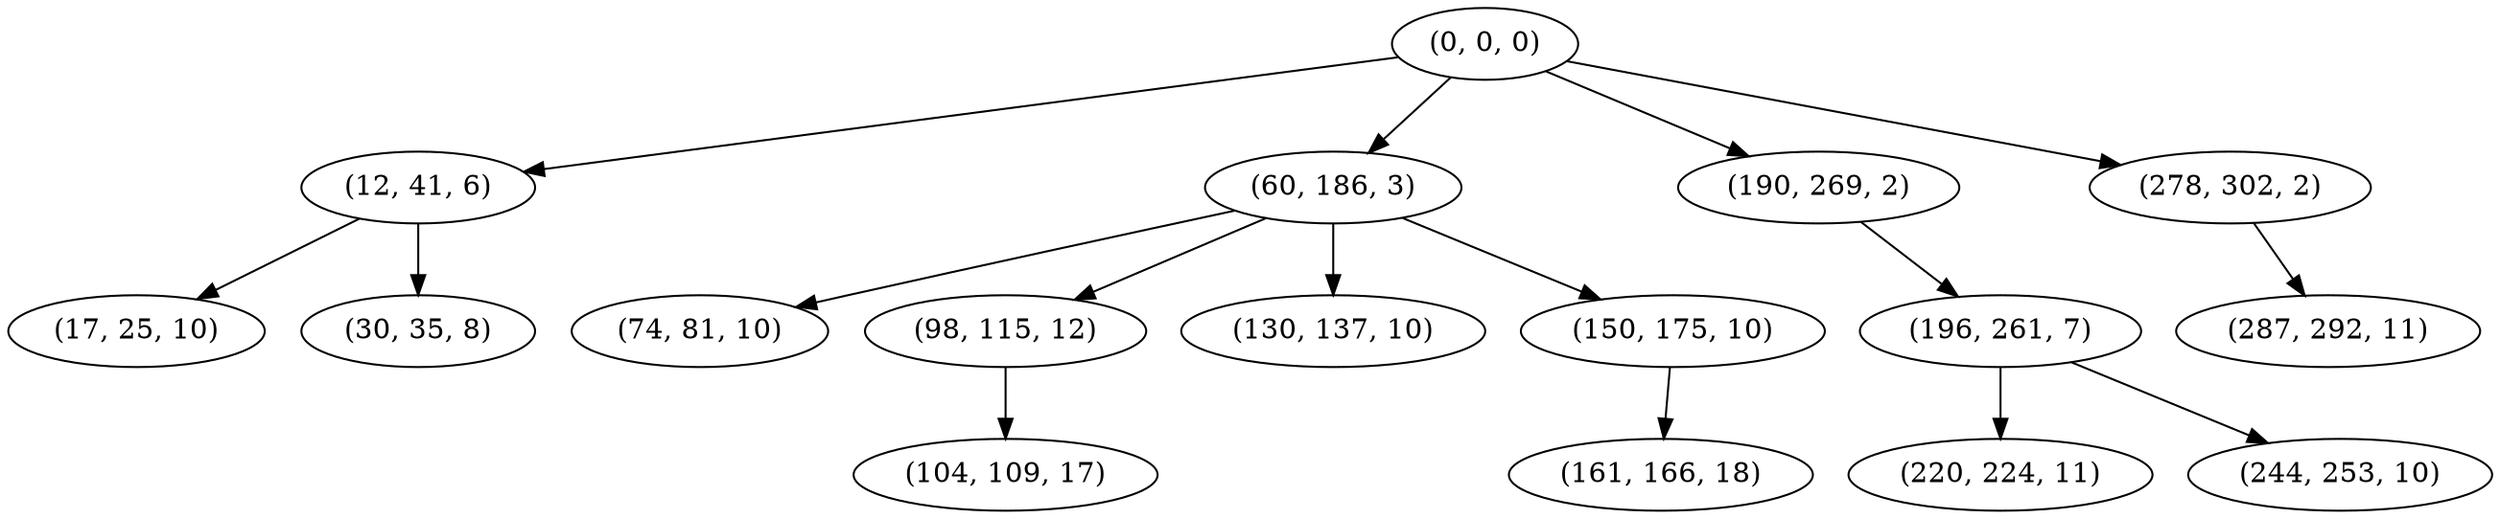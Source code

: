 digraph tree {
    "(0, 0, 0)";
    "(12, 41, 6)";
    "(17, 25, 10)";
    "(30, 35, 8)";
    "(60, 186, 3)";
    "(74, 81, 10)";
    "(98, 115, 12)";
    "(104, 109, 17)";
    "(130, 137, 10)";
    "(150, 175, 10)";
    "(161, 166, 18)";
    "(190, 269, 2)";
    "(196, 261, 7)";
    "(220, 224, 11)";
    "(244, 253, 10)";
    "(278, 302, 2)";
    "(287, 292, 11)";
    "(0, 0, 0)" -> "(12, 41, 6)";
    "(0, 0, 0)" -> "(60, 186, 3)";
    "(0, 0, 0)" -> "(190, 269, 2)";
    "(0, 0, 0)" -> "(278, 302, 2)";
    "(12, 41, 6)" -> "(17, 25, 10)";
    "(12, 41, 6)" -> "(30, 35, 8)";
    "(60, 186, 3)" -> "(74, 81, 10)";
    "(60, 186, 3)" -> "(98, 115, 12)";
    "(60, 186, 3)" -> "(130, 137, 10)";
    "(60, 186, 3)" -> "(150, 175, 10)";
    "(98, 115, 12)" -> "(104, 109, 17)";
    "(150, 175, 10)" -> "(161, 166, 18)";
    "(190, 269, 2)" -> "(196, 261, 7)";
    "(196, 261, 7)" -> "(220, 224, 11)";
    "(196, 261, 7)" -> "(244, 253, 10)";
    "(278, 302, 2)" -> "(287, 292, 11)";
}
